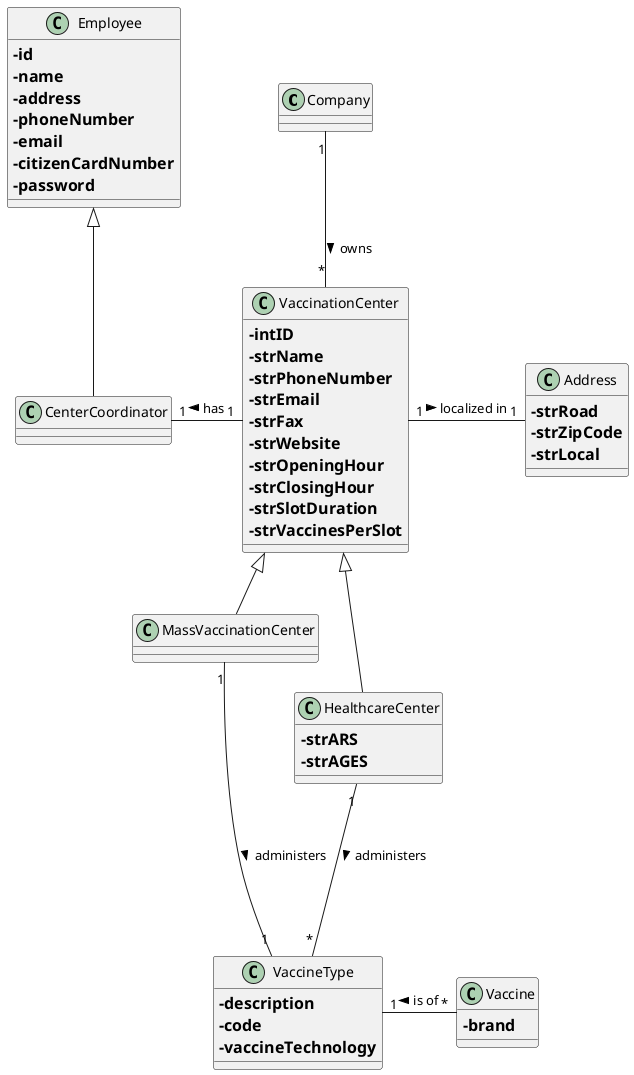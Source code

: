 @startuml
'https://plantuml.com/class-diagram
'!pragma layout smetana

class Company

class VaccineType{
==-description
==-code
==-vaccineTechnology
}

class Vaccine{
==-brand
}

class Address{
==-strRoad
==-strZipCode
==-strLocal
}

class VaccinationCenter{
==-intID
==-strName
==-strPhoneNumber
==-strEmail
==-strFax
==-strWebsite
==-strOpeningHour
==-strClosingHour
==-strSlotDuration
==-strVaccinesPerSlot
}

class CenterCoordinator extends Employee{
}

class Employee{
==-id
==-name
==-address
==-phoneNumber
==-email
==-citizenCardNumber
==-password
}

class MassVaccinationCenter extends VaccinationCenter{

}

class HealthcareCenter extends VaccinationCenter{
==-strARS
==-strAGES
}

Company "1" -down- "*" VaccinationCenter: owns >
VaccinationCenter "1" -left- "1" CenterCoordinator: has >
VaccinationCenter "1" -right- "1" Address: localized in >
MassVaccinationCenter "1" --down-- "1" VaccineType: administers >
HealthcareCenter "1" -down- "*" VaccineType: administers >
Vaccine "*" --left-- "1" VaccineType: is of >

@enduml